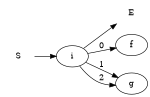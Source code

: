 digraph G {
  size="1";
  rankdir=LR;
  S[shape=none];
  E[shape=none];
  S -> i;
  i -> E;
  edge[label="0"];
  i -> f;
  edge[label="1"];
  i -> g;
  edge[label="2"];
  i -> g;
}
